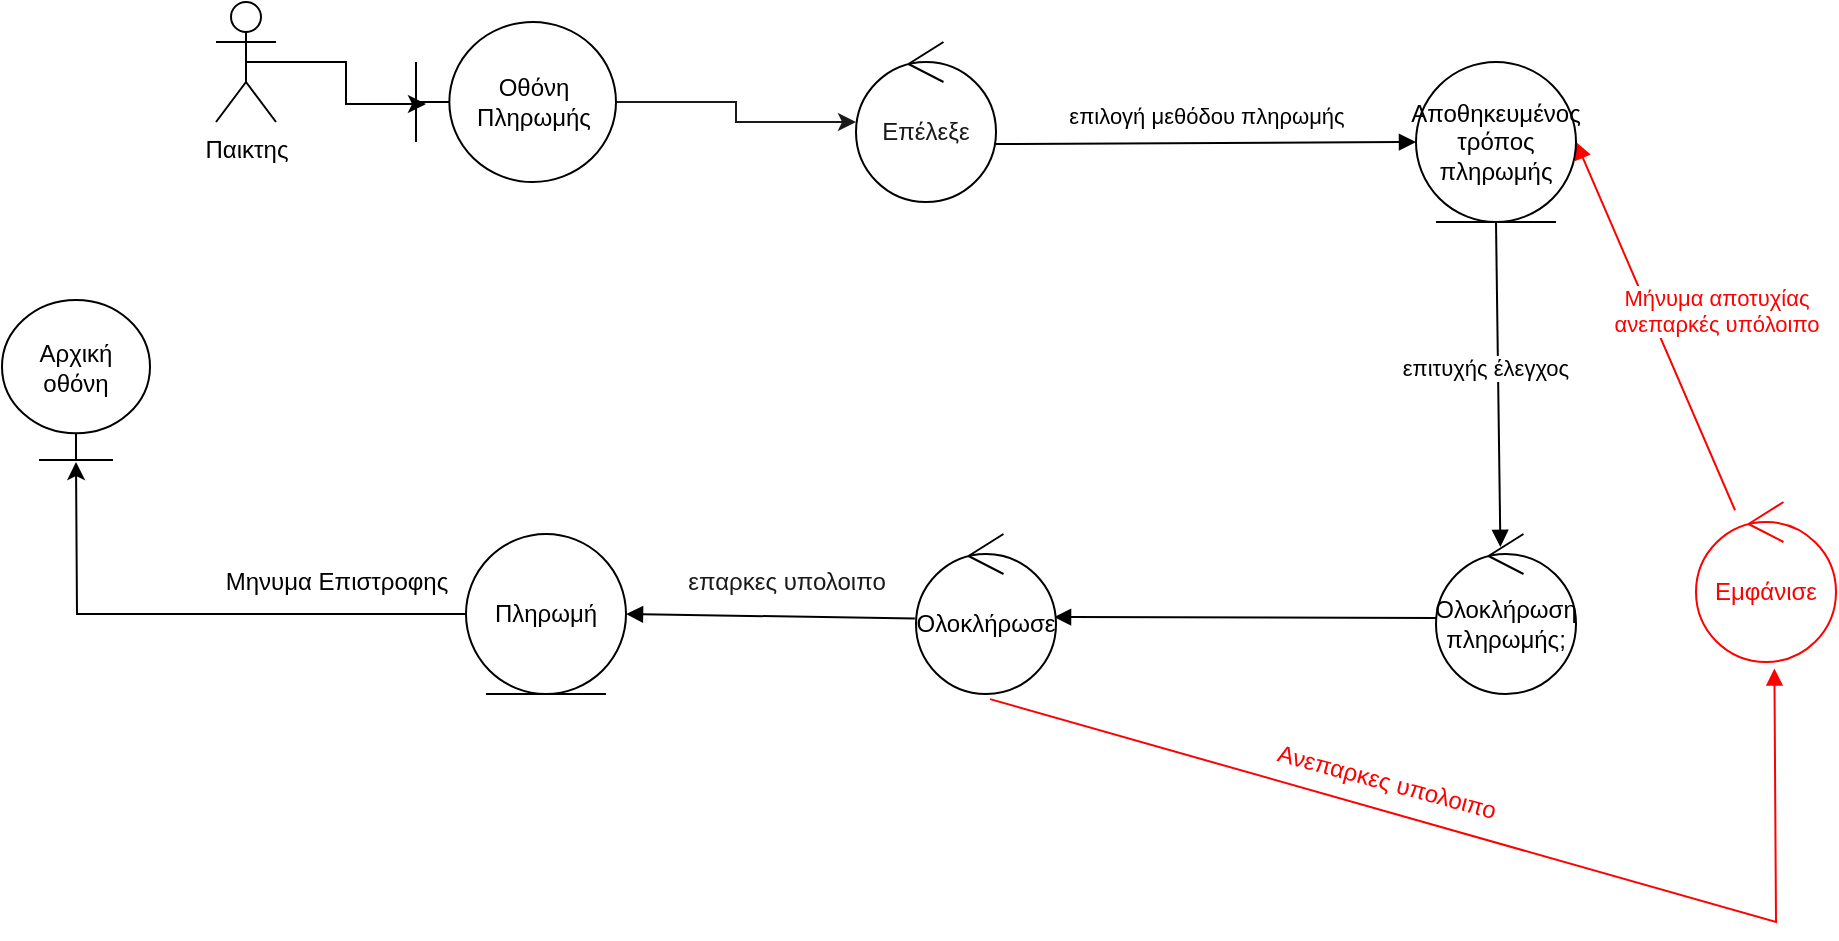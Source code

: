 <mxfile version="18.0.7" type="device"><diagram id="C5RBs43oDa-KdzZeNtuy" name="Page-1"><mxGraphModel dx="2938" dy="1853" grid="1" gridSize="10" guides="1" tooltips="1" connect="1" arrows="1" fold="1" page="1" pageScale="1" pageWidth="827" pageHeight="1169" math="0" shadow="0"><root><mxCell id="WIyWlLk6GJQsqaUBKTNV-0"/><mxCell id="WIyWlLk6GJQsqaUBKTNV-1" parent="WIyWlLk6GJQsqaUBKTNV-0"/><mxCell id="0oH2s43ZetDMLiPKKQr--0" value="Παικτης" style="shape=umlActor;verticalLabelPosition=bottom;verticalAlign=top;html=1;" parent="WIyWlLk6GJQsqaUBKTNV-1" vertex="1"><mxGeometry x="-1240" y="-850" width="30" height="60" as="geometry"/></mxCell><mxCell id="0oH2s43ZetDMLiPKKQr--5" style="edgeStyle=orthogonalEdgeStyle;rounded=0;orthogonalLoop=1;jettySize=auto;html=1;exitX=0.5;exitY=0.5;exitDx=0;exitDy=0;exitPerimeter=0;entryX=0.05;entryY=0.513;entryDx=0;entryDy=0;entryPerimeter=0;" parent="WIyWlLk6GJQsqaUBKTNV-1" source="0oH2s43ZetDMLiPKKQr--0" target="0oH2s43ZetDMLiPKKQr--6" edge="1"><mxGeometry relative="1" as="geometry"><mxPoint x="-1040" y="-762.36" as="targetPoint"/><mxPoint x="-999.02" y="-772" as="sourcePoint"/><Array as="points"/></mxGeometry></mxCell><mxCell id="E5nTbnhxplRAGRW8ZtST-4" style="edgeStyle=orthogonalEdgeStyle;rounded=0;orthogonalLoop=1;jettySize=auto;html=1;entryX=0;entryY=0.5;entryDx=0;entryDy=0;entryPerimeter=0;fontColor=#1A1A1A;strokeColor=#1A1A1A;" parent="WIyWlLk6GJQsqaUBKTNV-1" source="0oH2s43ZetDMLiPKKQr--6" target="E5nTbnhxplRAGRW8ZtST-2" edge="1"><mxGeometry relative="1" as="geometry"/></mxCell><mxCell id="0oH2s43ZetDMLiPKKQr--6" value="Οθόνη Πληρωμής" style="shape=umlBoundary;whiteSpace=wrap;html=1;" parent="WIyWlLk6GJQsqaUBKTNV-1" vertex="1"><mxGeometry x="-1140" y="-840" width="100" height="80" as="geometry"/></mxCell><mxCell id="0oH2s43ZetDMLiPKKQr--7" value="επιλογή μεθόδου πληρωμής" style="html=1;verticalAlign=bottom;endArrow=block;rounded=0;entryX=0;entryY=0.5;entryDx=0;entryDy=0;exitX=0.994;exitY=0.638;exitDx=0;exitDy=0;exitPerimeter=0;" parent="WIyWlLk6GJQsqaUBKTNV-1" source="E5nTbnhxplRAGRW8ZtST-2" target="E5nTbnhxplRAGRW8ZtST-5" edge="1"><mxGeometry x="0.002" y="5" width="80" relative="1" as="geometry"><mxPoint x="-810" y="-763" as="sourcePoint"/><mxPoint x="-642.34" y="-774.8" as="targetPoint"/><Array as="points"/><mxPoint as="offset"/></mxGeometry></mxCell><mxCell id="0oH2s43ZetDMLiPKKQr--9" value="επιτυχής έλεγχος&amp;nbsp;" style="html=1;verticalAlign=bottom;endArrow=block;rounded=0;entryX=0.46;entryY=0.081;entryDx=0;entryDy=0;entryPerimeter=0;exitX=0.5;exitY=1;exitDx=0;exitDy=0;" parent="WIyWlLk6GJQsqaUBKTNV-1" source="E5nTbnhxplRAGRW8ZtST-5" target="0oH2s43ZetDMLiPKKQr--10" edge="1"><mxGeometry x="0.004" y="-5" width="80" relative="1" as="geometry"><mxPoint x="-595.206" y="-740.0" as="sourcePoint"/><mxPoint x="-540" y="-690" as="targetPoint"/><mxPoint as="offset"/></mxGeometry></mxCell><mxCell id="0oH2s43ZetDMLiPKKQr--10" value="Ολοκλήρωση πληρωμής;" style="ellipse;shape=umlControl;whiteSpace=wrap;html=1;" parent="WIyWlLk6GJQsqaUBKTNV-1" vertex="1"><mxGeometry x="-630" y="-584" width="70" height="80" as="geometry"/></mxCell><mxCell id="0oH2s43ZetDMLiPKKQr--11" value="" style="html=1;verticalAlign=bottom;endArrow=block;rounded=0;entryX=0.986;entryY=0.519;entryDx=0;entryDy=0;entryPerimeter=0;" parent="WIyWlLk6GJQsqaUBKTNV-1" target="0oH2s43ZetDMLiPKKQr--13" edge="1"><mxGeometry x="0.062" y="-3" width="80" relative="1" as="geometry"><mxPoint x="-630" y="-542" as="sourcePoint"/><mxPoint x="-820" y="-545" as="targetPoint"/><mxPoint as="offset"/></mxGeometry></mxCell><mxCell id="0oH2s43ZetDMLiPKKQr--13" value="Ολοκλήρωσε" style="ellipse;shape=umlControl;whiteSpace=wrap;html=1;" parent="WIyWlLk6GJQsqaUBKTNV-1" vertex="1"><mxGeometry x="-890" y="-584" width="70" height="80" as="geometry"/></mxCell><mxCell id="0oH2s43ZetDMLiPKKQr--14" value="" style="html=1;verticalAlign=bottom;endArrow=block;rounded=0;exitX=-0.008;exitY=0.528;exitDx=0;exitDy=0;exitPerimeter=0;entryX=1;entryY=0.5;entryDx=0;entryDy=0;" parent="WIyWlLk6GJQsqaUBKTNV-1" source="0oH2s43ZetDMLiPKKQr--13" target="9U1AItSfl3udsI7zsNWK-0" edge="1"><mxGeometry x="-0.045" y="-4" width="80" relative="1" as="geometry"><mxPoint x="-775" y="-420" as="sourcePoint"/><mxPoint x="-976.7" y="-549.44" as="targetPoint"/><mxPoint as="offset"/><Array as="points"/></mxGeometry></mxCell><mxCell id="0oH2s43ZetDMLiPKKQr--18" value="Εμφάνισε" style="ellipse;shape=umlControl;whiteSpace=wrap;html=1;strokeColor=#FF0000;fontColor=#FF0000;" parent="WIyWlLk6GJQsqaUBKTNV-1" vertex="1"><mxGeometry x="-500" y="-600" width="70" height="80" as="geometry"/></mxCell><mxCell id="0oH2s43ZetDMLiPKKQr--21" value="" style="html=1;verticalAlign=bottom;endArrow=block;rounded=0;strokeColor=#FF0000;fontColor=#FF0000;exitX=0.529;exitY=1.032;exitDx=0;exitDy=0;exitPerimeter=0;entryX=0.56;entryY=1.041;entryDx=0;entryDy=0;entryPerimeter=0;" parent="WIyWlLk6GJQsqaUBKTNV-1" source="0oH2s43ZetDMLiPKKQr--13" target="0oH2s43ZetDMLiPKKQr--18" edge="1"><mxGeometry x="0.062" y="-3" width="80" relative="1" as="geometry"><mxPoint x="-530" y="-520" as="sourcePoint"/><mxPoint x="-350" y="-530" as="targetPoint"/><mxPoint as="offset"/><Array as="points"><mxPoint x="-460" y="-390"/></Array></mxGeometry></mxCell><mxCell id="0oH2s43ZetDMLiPKKQr--23" value="Μήνυμα αποτυχίας&lt;br&gt;ανεπαρκές υπόλοιπο" style="html=1;verticalAlign=bottom;endArrow=block;rounded=0;fontColor=#FF0000;strokeColor=#FF0000;entryX=1;entryY=0.5;entryDx=0;entryDy=0;" parent="WIyWlLk6GJQsqaUBKTNV-1" source="0oH2s43ZetDMLiPKKQr--18" target="E5nTbnhxplRAGRW8ZtST-5" edge="1"><mxGeometry x="-0.192" y="-25" width="80" relative="1" as="geometry"><mxPoint x="-260" y="-610" as="sourcePoint"/><mxPoint x="-560.326" y="-754.504" as="targetPoint"/><mxPoint as="offset"/><Array as="points"/></mxGeometry></mxCell><mxCell id="f68xzeq0lUVn9WrEjNmd-2" value="Αρχική οθόνη" style="shape=umlBoundary;whiteSpace=wrap;html=1;rotation=0;direction=north;" parent="WIyWlLk6GJQsqaUBKTNV-1" vertex="1"><mxGeometry x="-1347" y="-701" width="74" height="80" as="geometry"/></mxCell><mxCell id="8OJVYT0Csf0SH4m-YUDg-5" style="edgeStyle=orthogonalEdgeStyle;rounded=0;orthogonalLoop=1;jettySize=auto;html=1;exitX=0;exitY=0.5;exitDx=0;exitDy=0;" parent="WIyWlLk6GJQsqaUBKTNV-1" source="9U1AItSfl3udsI7zsNWK-0" edge="1"><mxGeometry relative="1" as="geometry"><mxPoint x="-1080.4" y="-548.08" as="sourcePoint"/><mxPoint x="-1310" y="-620" as="targetPoint"/></mxGeometry></mxCell><mxCell id="8OJVYT0Csf0SH4m-YUDg-6" value="Μηνυμα Επιστροφης" style="text;html=1;align=center;verticalAlign=middle;resizable=0;points=[];autosize=1;strokeColor=none;fillColor=none;" parent="WIyWlLk6GJQsqaUBKTNV-1" vertex="1"><mxGeometry x="-1245" y="-570" width="130" height="20" as="geometry"/></mxCell><mxCell id="9U1AItSfl3udsI7zsNWK-0" value="Πληρωμή" style="ellipse;shape=umlEntity;whiteSpace=wrap;html=1;" parent="WIyWlLk6GJQsqaUBKTNV-1" vertex="1"><mxGeometry x="-1115" y="-584" width="80" height="80" as="geometry"/></mxCell><mxCell id="E5nTbnhxplRAGRW8ZtST-2" value="Επέλεξε" style="ellipse;shape=umlControl;whiteSpace=wrap;html=1;fontColor=#1A1A1A;strokeColor=default;fillColor=#FFFFFF;" parent="WIyWlLk6GJQsqaUBKTNV-1" vertex="1"><mxGeometry x="-920" y="-830" width="70" height="80" as="geometry"/></mxCell><mxCell id="E5nTbnhxplRAGRW8ZtST-5" value="&lt;span style=&quot;color: rgb(0, 0, 0);&quot;&gt;Αποθηκευμένος τρόπος πληρωμής&lt;/span&gt;" style="ellipse;shape=umlEntity;whiteSpace=wrap;html=1;fontColor=#1A1A1A;strokeColor=default;fillColor=#FFFFFF;" parent="WIyWlLk6GJQsqaUBKTNV-1" vertex="1"><mxGeometry x="-640" y="-820" width="80" height="80" as="geometry"/></mxCell><mxCell id="E5nTbnhxplRAGRW8ZtST-6" value="επαρκες υπολοιπο" style="text;html=1;align=center;verticalAlign=middle;resizable=0;points=[];autosize=1;strokeColor=none;fillColor=none;fontColor=#1A1A1A;" parent="WIyWlLk6GJQsqaUBKTNV-1" vertex="1"><mxGeometry x="-1010" y="-570" width="110" height="20" as="geometry"/></mxCell><mxCell id="E5nTbnhxplRAGRW8ZtST-8" value="&lt;font color=&quot;#ff0000&quot;&gt;Ανεπαρκες υπολοιπο&lt;/font&gt;" style="text;html=1;align=center;verticalAlign=middle;resizable=0;points=[];autosize=1;strokeColor=none;fillColor=none;fontColor=#1A1A1A;rotation=15;" parent="WIyWlLk6GJQsqaUBKTNV-1" vertex="1"><mxGeometry x="-720" y="-470" width="130" height="20" as="geometry"/></mxCell></root></mxGraphModel></diagram></mxfile>